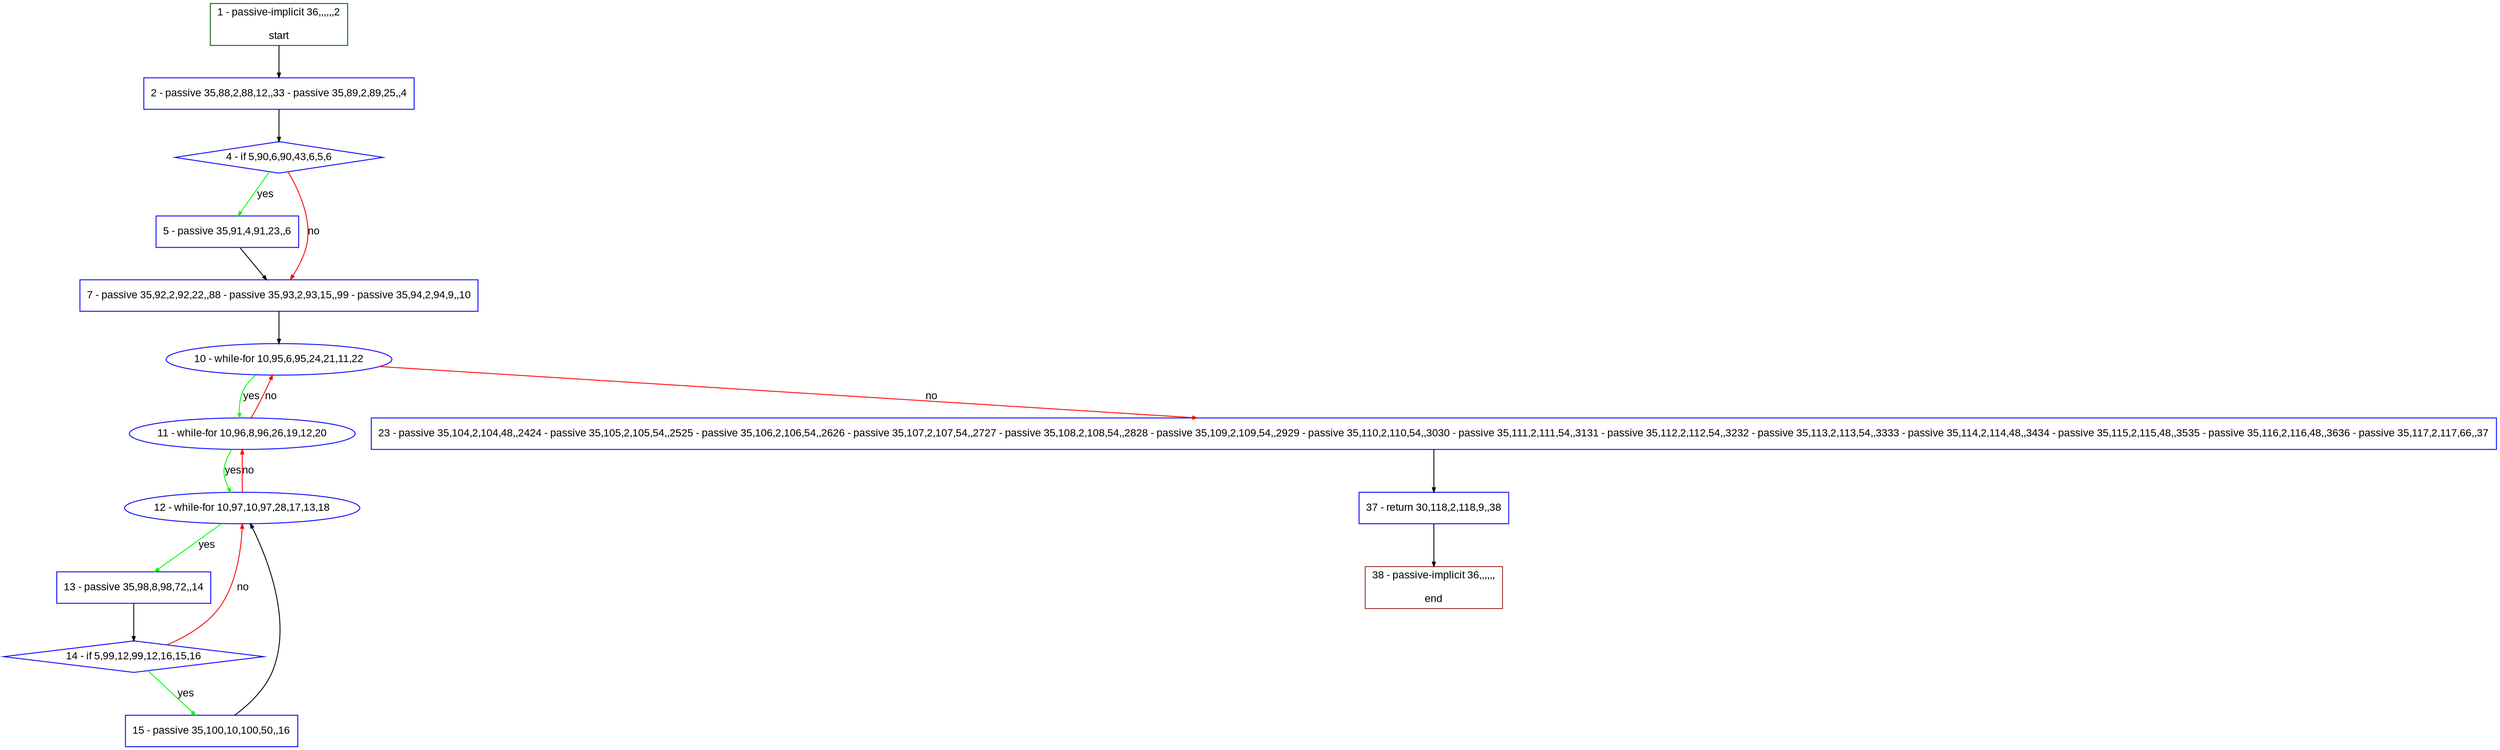 digraph "" {
  graph [pack="true", label="", fontsize="12", packmode="clust", fontname="Arial", fillcolor="#FFFFCC", bgcolor="white", style="rounded,filled", compound="true"];
  node [node_initialized="no", label="", color="grey", fontsize="12", fillcolor="white", fontname="Arial", style="filled", shape="rectangle", compound="true", fixedsize="false"];
  edge [fontcolor="black", arrowhead="normal", arrowtail="none", arrowsize="0.5", ltail="", label="", color="black", fontsize="12", lhead="", fontname="Arial", dir="forward", compound="true"];
  __N1 [label="2 - passive 35,88,2,88,12,,33 - passive 35,89,2,89,25,,4", color="#0000ff", fillcolor="#ffffff", style="filled", shape="box"];
  __N2 [label="1 - passive-implicit 36,,,,,,2\n\nstart", color="#006400", fillcolor="#ffffff", style="filled", shape="box"];
  __N3 [label="4 - if 5,90,6,90,43,6,5,6", color="#0000ff", fillcolor="#ffffff", style="filled", shape="diamond"];
  __N4 [label="5 - passive 35,91,4,91,23,,6", color="#0000ff", fillcolor="#ffffff", style="filled", shape="box"];
  __N5 [label="7 - passive 35,92,2,92,22,,88 - passive 35,93,2,93,15,,99 - passive 35,94,2,94,9,,10", color="#0000ff", fillcolor="#ffffff", style="filled", shape="box"];
  __N6 [label="10 - while-for 10,95,6,95,24,21,11,22", color="#0000ff", fillcolor="#ffffff", style="filled", shape="oval"];
  __N7 [label="11 - while-for 10,96,8,96,26,19,12,20", color="#0000ff", fillcolor="#ffffff", style="filled", shape="oval"];
  __N8 [label="23 - passive 35,104,2,104,48,,2424 - passive 35,105,2,105,54,,2525 - passive 35,106,2,106,54,,2626 - passive 35,107,2,107,54,,2727 - passive 35,108,2,108,54,,2828 - passive 35,109,2,109,54,,2929 - passive 35,110,2,110,54,,3030 - passive 35,111,2,111,54,,3131 - passive 35,112,2,112,54,,3232 - passive 35,113,2,113,54,,3333 - passive 35,114,2,114,48,,3434 - passive 35,115,2,115,48,,3535 - passive 35,116,2,116,48,,3636 - passive 35,117,2,117,66,,37", color="#0000ff", fillcolor="#ffffff", style="filled", shape="box"];
  __N9 [label="12 - while-for 10,97,10,97,28,17,13,18", color="#0000ff", fillcolor="#ffffff", style="filled", shape="oval"];
  __N10 [label="13 - passive 35,98,8,98,72,,14", color="#0000ff", fillcolor="#ffffff", style="filled", shape="box"];
  __N11 [label="14 - if 5,99,12,99,12,16,15,16", color="#0000ff", fillcolor="#ffffff", style="filled", shape="diamond"];
  __N12 [label="15 - passive 35,100,10,100,50,,16", color="#0000ff", fillcolor="#ffffff", style="filled", shape="box"];
  __N13 [label="37 - return 30,118,2,118,9,,38", color="#0000ff", fillcolor="#ffffff", style="filled", shape="box"];
  __N14 [label="38 - passive-implicit 36,,,,,,\n\nend", color="#a52a2a", fillcolor="#ffffff", style="filled", shape="box"];
  __N2 -> __N1 [arrowhead="normal", arrowtail="none", color="#000000", label="", dir="forward"];
  __N1 -> __N3 [arrowhead="normal", arrowtail="none", color="#000000", label="", dir="forward"];
  __N3 -> __N4 [arrowhead="normal", arrowtail="none", color="#00ff00", label="yes", dir="forward"];
  __N3 -> __N5 [arrowhead="normal", arrowtail="none", color="#ff0000", label="no", dir="forward"];
  __N4 -> __N5 [arrowhead="normal", arrowtail="none", color="#000000", label="", dir="forward"];
  __N5 -> __N6 [arrowhead="normal", arrowtail="none", color="#000000", label="", dir="forward"];
  __N6 -> __N7 [arrowhead="normal", arrowtail="none", color="#00ff00", label="yes", dir="forward"];
  __N7 -> __N6 [arrowhead="normal", arrowtail="none", color="#ff0000", label="no", dir="forward"];
  __N6 -> __N8 [arrowhead="normal", arrowtail="none", color="#ff0000", label="no", dir="forward"];
  __N7 -> __N9 [arrowhead="normal", arrowtail="none", color="#00ff00", label="yes", dir="forward"];
  __N9 -> __N7 [arrowhead="normal", arrowtail="none", color="#ff0000", label="no", dir="forward"];
  __N9 -> __N10 [arrowhead="normal", arrowtail="none", color="#00ff00", label="yes", dir="forward"];
  __N10 -> __N11 [arrowhead="normal", arrowtail="none", color="#000000", label="", dir="forward"];
  __N11 -> __N9 [arrowhead="normal", arrowtail="none", color="#ff0000", label="no", dir="forward"];
  __N11 -> __N12 [arrowhead="normal", arrowtail="none", color="#00ff00", label="yes", dir="forward"];
  __N12 -> __N9 [arrowhead="normal", arrowtail="none", color="#000000", label="", dir="forward"];
  __N8 -> __N13 [arrowhead="normal", arrowtail="none", color="#000000", label="", dir="forward"];
  __N13 -> __N14 [arrowhead="normal", arrowtail="none", color="#000000", label="", dir="forward"];
}
